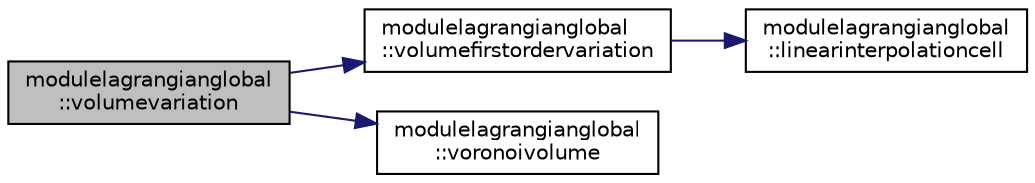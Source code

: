 digraph "modulelagrangianglobal::volumevariation"
{
 // LATEX_PDF_SIZE
  edge [fontname="Helvetica",fontsize="10",labelfontname="Helvetica",labelfontsize="10"];
  node [fontname="Helvetica",fontsize="10",shape=record];
  rankdir="LR";
  Node1 [label="modulelagrangianglobal\l::volumevariation",height=0.2,width=0.4,color="black", fillcolor="grey75", style="filled", fontcolor="black",tooltip=" "];
  Node1 -> Node2 [color="midnightblue",fontsize="10",style="solid",fontname="Helvetica"];
  Node2 [label="modulelagrangianglobal\l::volumefirstordervariation",height=0.2,width=0.4,color="black", fillcolor="white", style="filled",URL="$namespacemodulelagrangianglobal.html#a3b4d2f6226b807632b46704ab7cd6944",tooltip=" "];
  Node2 -> Node3 [color="midnightblue",fontsize="10",style="solid",fontname="Helvetica"];
  Node3 [label="modulelagrangianglobal\l::linearinterpolationcell",height=0.2,width=0.4,color="black", fillcolor="white", style="filled",URL="$namespacemodulelagrangianglobal.html#afc0385f12024ec97420d6c4850cd5ae3",tooltip=" "];
  Node1 -> Node4 [color="midnightblue",fontsize="10",style="solid",fontname="Helvetica"];
  Node4 [label="modulelagrangianglobal\l::voronoivolume",height=0.2,width=0.4,color="black", fillcolor="white", style="filled",URL="$namespacemodulelagrangianglobal.html#a302b214901c2710b5755117530d28d20",tooltip=" "];
}
